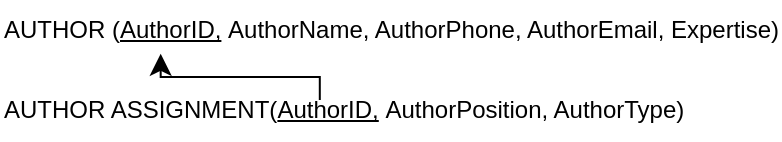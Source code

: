<mxfile version="28.2.7">
  <diagram name="Trang-1" id="U0eqv_PHN2UgsvN3GRaW">
    <mxGraphModel dx="667" dy="429" grid="1" gridSize="10" guides="1" tooltips="1" connect="1" arrows="1" fold="1" page="1" pageScale="1" pageWidth="827" pageHeight="1169" math="0" shadow="0">
      <root>
        <mxCell id="0" />
        <mxCell id="1" parent="0" />
        <mxCell id="XAkEEadueyZbBo3X2ymv-1" value="AUTHOR (&lt;u&gt;AuthorID,&lt;/u&gt;&amp;nbsp;AuthorName, AuthorPhone, AuthorEmail, Expertise)" style="text;html=1;whiteSpace=wrap;strokeColor=none;fillColor=none;align=left;verticalAlign=middle;rounded=0;" vertex="1" parent="1">
          <mxGeometry x="140" y="170" width="390" height="30" as="geometry" />
        </mxCell>
        <mxCell id="XAkEEadueyZbBo3X2ymv-2" value="AUTHOR ASSIGNMENT(&lt;u&gt;AuthorID,&lt;/u&gt;&amp;nbsp;AuthorPosition, AuthorType)" style="text;html=1;whiteSpace=wrap;strokeColor=none;fillColor=none;align=left;verticalAlign=middle;rounded=0;" vertex="1" parent="1">
          <mxGeometry x="140" y="210" width="390" height="30" as="geometry" />
        </mxCell>
        <mxCell id="XAkEEadueyZbBo3X2ymv-4" value="" style="elbow=vertical;endArrow=classic;html=1;rounded=0;endSize=8;startSize=8;edgeStyle=elbowEdgeStyle;exitX=0.41;exitY=0.333;exitDx=0;exitDy=0;exitPerimeter=0;entryX=0.206;entryY=0.897;entryDx=0;entryDy=0;entryPerimeter=0;" edge="1" parent="1" source="XAkEEadueyZbBo3X2ymv-2" target="XAkEEadueyZbBo3X2ymv-1">
          <mxGeometry width="50" height="50" relative="1" as="geometry">
            <mxPoint x="270" y="230" as="sourcePoint" />
            <mxPoint x="220" y="200" as="targetPoint" />
            <Array as="points" />
          </mxGeometry>
        </mxCell>
      </root>
    </mxGraphModel>
  </diagram>
</mxfile>
